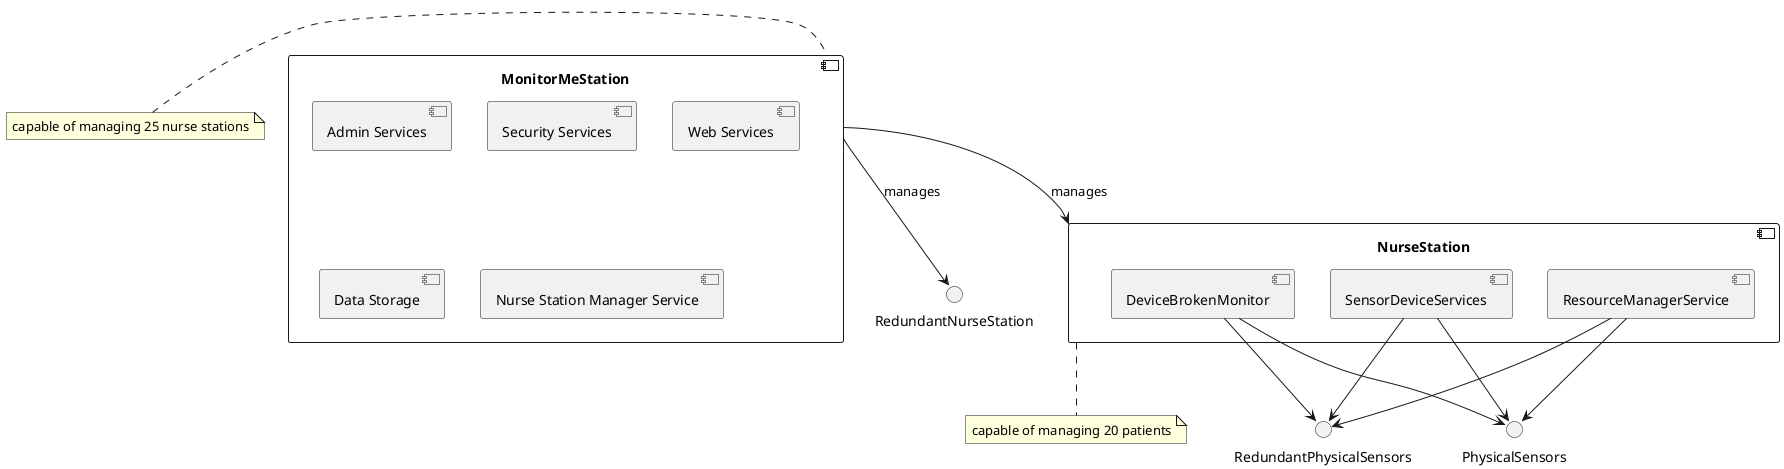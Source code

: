 @startuml

component MonitorMeStation {
  [Admin Services]
  [Security Services]
  [Web Services]
  [Data Storage]
  [Nurse Station Manager Service]
}

component NurseStation {
  [SensorDeviceServices]
  [ResourceManagerService]
  [DeviceBrokenMonitor]
}

MonitorMeStation --> NurseStation : manages
MonitorMeStation --> RedundantNurseStation : manages

SensorDeviceServices --> PhysicalSensors
SensorDeviceServices --> RedundantPhysicalSensors
DeviceBrokenMonitor  --> PhysicalSensors
DeviceBrokenMonitor  --> RedundantPhysicalSensors
ResourceManagerService  --> PhysicalSensors
ResourceManagerService  --> RedundantPhysicalSensors

note left of MonitorMeStation: capable of managing 25 nurse stations
note bottom of NurseStation: capable of managing 20 patients

@enduml
